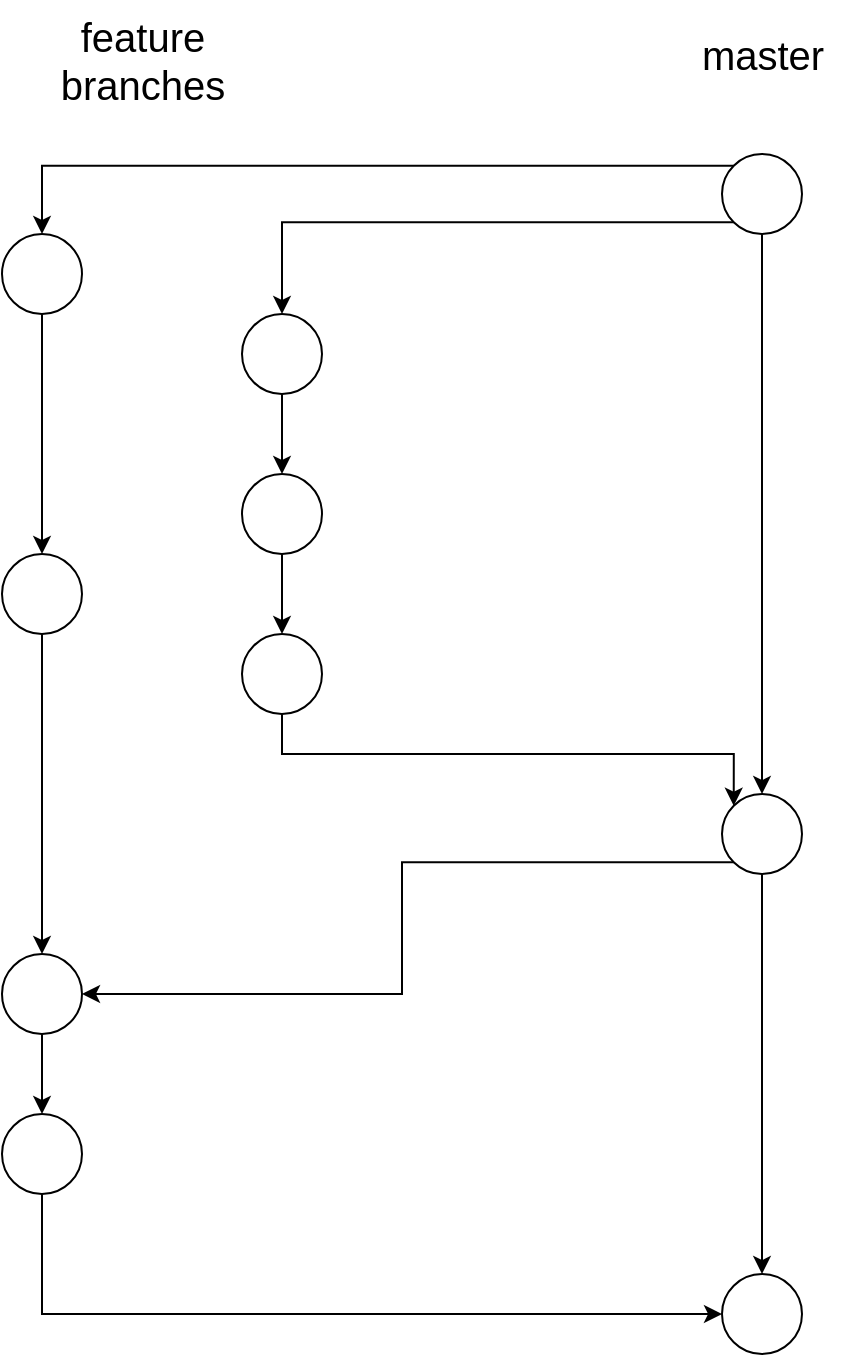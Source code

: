 <mxfile version="24.0.5" type="github">
  <diagram name="Page-1" id="H0OjH0cfv-JAsCDrf4pj">
    <mxGraphModel dx="2019" dy="1148" grid="0" gridSize="10" guides="1" tooltips="1" connect="1" arrows="1" fold="1" page="1" pageScale="1" pageWidth="827" pageHeight="1169" math="0" shadow="0">
      <root>
        <mxCell id="0" />
        <mxCell id="1" parent="0" />
        <mxCell id="etN_t8U25IA5rW1pl0ah-14" style="edgeStyle=orthogonalEdgeStyle;rounded=0;orthogonalLoop=1;jettySize=auto;html=1;exitX=0;exitY=1;exitDx=0;exitDy=0;" edge="1" parent="1" source="etN_t8U25IA5rW1pl0ah-2" target="etN_t8U25IA5rW1pl0ah-5">
          <mxGeometry relative="1" as="geometry" />
        </mxCell>
        <mxCell id="etN_t8U25IA5rW1pl0ah-15" style="edgeStyle=orthogonalEdgeStyle;rounded=0;orthogonalLoop=1;jettySize=auto;html=1;exitX=0;exitY=0;exitDx=0;exitDy=0;entryX=0.5;entryY=0;entryDx=0;entryDy=0;" edge="1" parent="1" source="etN_t8U25IA5rW1pl0ah-2" target="etN_t8U25IA5rW1pl0ah-9">
          <mxGeometry relative="1" as="geometry" />
        </mxCell>
        <mxCell id="etN_t8U25IA5rW1pl0ah-16" style="edgeStyle=orthogonalEdgeStyle;rounded=0;orthogonalLoop=1;jettySize=auto;html=1;exitX=0.5;exitY=1;exitDx=0;exitDy=0;entryX=0.5;entryY=0;entryDx=0;entryDy=0;" edge="1" parent="1" source="etN_t8U25IA5rW1pl0ah-2" target="etN_t8U25IA5rW1pl0ah-8">
          <mxGeometry relative="1" as="geometry" />
        </mxCell>
        <mxCell id="etN_t8U25IA5rW1pl0ah-2" value="" style="ellipse;whiteSpace=wrap;html=1;aspect=fixed;" vertex="1" parent="1">
          <mxGeometry x="560" y="120" width="40" height="40" as="geometry" />
        </mxCell>
        <mxCell id="etN_t8U25IA5rW1pl0ah-3" value="&lt;font style=&quot;font-size: 20px;&quot;&gt;master&lt;/font&gt;" style="text;html=1;align=center;verticalAlign=middle;resizable=0;points=[];autosize=1;strokeColor=none;fillColor=none;" vertex="1" parent="1">
          <mxGeometry x="540" y="50" width="80" height="40" as="geometry" />
        </mxCell>
        <mxCell id="etN_t8U25IA5rW1pl0ah-4" value="&lt;font style=&quot;font-size: 20px;&quot;&gt;feature&lt;/font&gt;&lt;div&gt;&lt;font style=&quot;font-size: 20px;&quot;&gt;branches&lt;/font&gt;&lt;/div&gt;" style="text;html=1;align=center;verticalAlign=middle;resizable=0;points=[];autosize=1;strokeColor=none;fillColor=none;" vertex="1" parent="1">
          <mxGeometry x="215" y="43" width="110" height="60" as="geometry" />
        </mxCell>
        <mxCell id="etN_t8U25IA5rW1pl0ah-18" style="edgeStyle=orthogonalEdgeStyle;rounded=0;orthogonalLoop=1;jettySize=auto;html=1;exitX=0.5;exitY=1;exitDx=0;exitDy=0;entryX=0.5;entryY=0;entryDx=0;entryDy=0;" edge="1" parent="1" source="etN_t8U25IA5rW1pl0ah-5" target="etN_t8U25IA5rW1pl0ah-6">
          <mxGeometry relative="1" as="geometry" />
        </mxCell>
        <mxCell id="etN_t8U25IA5rW1pl0ah-5" value="" style="ellipse;whiteSpace=wrap;html=1;aspect=fixed;" vertex="1" parent="1">
          <mxGeometry x="320" y="200" width="40" height="40" as="geometry" />
        </mxCell>
        <mxCell id="etN_t8U25IA5rW1pl0ah-19" style="edgeStyle=orthogonalEdgeStyle;rounded=0;orthogonalLoop=1;jettySize=auto;html=1;exitX=0.5;exitY=1;exitDx=0;exitDy=0;entryX=0.5;entryY=0;entryDx=0;entryDy=0;" edge="1" parent="1" source="etN_t8U25IA5rW1pl0ah-6" target="etN_t8U25IA5rW1pl0ah-7">
          <mxGeometry relative="1" as="geometry" />
        </mxCell>
        <mxCell id="etN_t8U25IA5rW1pl0ah-6" value="" style="ellipse;whiteSpace=wrap;html=1;aspect=fixed;" vertex="1" parent="1">
          <mxGeometry x="320" y="280" width="40" height="40" as="geometry" />
        </mxCell>
        <mxCell id="etN_t8U25IA5rW1pl0ah-24" style="edgeStyle=orthogonalEdgeStyle;rounded=0;orthogonalLoop=1;jettySize=auto;html=1;exitX=0.5;exitY=1;exitDx=0;exitDy=0;entryX=0;entryY=0;entryDx=0;entryDy=0;" edge="1" parent="1" source="etN_t8U25IA5rW1pl0ah-7" target="etN_t8U25IA5rW1pl0ah-8">
          <mxGeometry relative="1" as="geometry" />
        </mxCell>
        <mxCell id="etN_t8U25IA5rW1pl0ah-7" value="" style="ellipse;whiteSpace=wrap;html=1;aspect=fixed;" vertex="1" parent="1">
          <mxGeometry x="320" y="360" width="40" height="40" as="geometry" />
        </mxCell>
        <mxCell id="etN_t8U25IA5rW1pl0ah-17" style="edgeStyle=orthogonalEdgeStyle;rounded=0;orthogonalLoop=1;jettySize=auto;html=1;exitX=0.5;exitY=1;exitDx=0;exitDy=0;entryX=0.5;entryY=0;entryDx=0;entryDy=0;" edge="1" parent="1" source="etN_t8U25IA5rW1pl0ah-8" target="etN_t8U25IA5rW1pl0ah-13">
          <mxGeometry relative="1" as="geometry" />
        </mxCell>
        <mxCell id="etN_t8U25IA5rW1pl0ah-25" style="edgeStyle=orthogonalEdgeStyle;rounded=0;orthogonalLoop=1;jettySize=auto;html=1;exitX=0;exitY=1;exitDx=0;exitDy=0;entryX=1;entryY=0.5;entryDx=0;entryDy=0;" edge="1" parent="1" source="etN_t8U25IA5rW1pl0ah-8" target="etN_t8U25IA5rW1pl0ah-10">
          <mxGeometry relative="1" as="geometry" />
        </mxCell>
        <mxCell id="etN_t8U25IA5rW1pl0ah-8" value="" style="ellipse;whiteSpace=wrap;html=1;aspect=fixed;" vertex="1" parent="1">
          <mxGeometry x="560" y="440" width="40" height="40" as="geometry" />
        </mxCell>
        <mxCell id="etN_t8U25IA5rW1pl0ah-21" style="edgeStyle=orthogonalEdgeStyle;rounded=0;orthogonalLoop=1;jettySize=auto;html=1;exitX=0.5;exitY=1;exitDx=0;exitDy=0;" edge="1" parent="1" source="etN_t8U25IA5rW1pl0ah-9" target="etN_t8U25IA5rW1pl0ah-11">
          <mxGeometry relative="1" as="geometry" />
        </mxCell>
        <mxCell id="etN_t8U25IA5rW1pl0ah-9" value="" style="ellipse;whiteSpace=wrap;html=1;aspect=fixed;" vertex="1" parent="1">
          <mxGeometry x="200" y="160" width="40" height="40" as="geometry" />
        </mxCell>
        <mxCell id="etN_t8U25IA5rW1pl0ah-26" style="edgeStyle=orthogonalEdgeStyle;rounded=0;orthogonalLoop=1;jettySize=auto;html=1;exitX=0.5;exitY=1;exitDx=0;exitDy=0;entryX=0.5;entryY=0;entryDx=0;entryDy=0;" edge="1" parent="1" source="etN_t8U25IA5rW1pl0ah-10" target="etN_t8U25IA5rW1pl0ah-12">
          <mxGeometry relative="1" as="geometry" />
        </mxCell>
        <mxCell id="etN_t8U25IA5rW1pl0ah-10" value="" style="ellipse;whiteSpace=wrap;html=1;aspect=fixed;" vertex="1" parent="1">
          <mxGeometry x="200" y="520" width="40" height="40" as="geometry" />
        </mxCell>
        <mxCell id="etN_t8U25IA5rW1pl0ah-22" style="edgeStyle=orthogonalEdgeStyle;rounded=0;orthogonalLoop=1;jettySize=auto;html=1;exitX=0.5;exitY=1;exitDx=0;exitDy=0;" edge="1" parent="1" source="etN_t8U25IA5rW1pl0ah-11" target="etN_t8U25IA5rW1pl0ah-10">
          <mxGeometry relative="1" as="geometry" />
        </mxCell>
        <mxCell id="etN_t8U25IA5rW1pl0ah-11" value="" style="ellipse;whiteSpace=wrap;html=1;aspect=fixed;" vertex="1" parent="1">
          <mxGeometry x="200" y="320" width="40" height="40" as="geometry" />
        </mxCell>
        <mxCell id="etN_t8U25IA5rW1pl0ah-27" style="edgeStyle=orthogonalEdgeStyle;rounded=0;orthogonalLoop=1;jettySize=auto;html=1;exitX=0.5;exitY=1;exitDx=0;exitDy=0;entryX=0;entryY=0.5;entryDx=0;entryDy=0;" edge="1" parent="1" source="etN_t8U25IA5rW1pl0ah-12" target="etN_t8U25IA5rW1pl0ah-13">
          <mxGeometry relative="1" as="geometry" />
        </mxCell>
        <mxCell id="etN_t8U25IA5rW1pl0ah-12" value="" style="ellipse;whiteSpace=wrap;html=1;aspect=fixed;" vertex="1" parent="1">
          <mxGeometry x="200" y="600" width="40" height="40" as="geometry" />
        </mxCell>
        <mxCell id="etN_t8U25IA5rW1pl0ah-13" value="" style="ellipse;whiteSpace=wrap;html=1;aspect=fixed;" vertex="1" parent="1">
          <mxGeometry x="560" y="680" width="40" height="40" as="geometry" />
        </mxCell>
      </root>
    </mxGraphModel>
  </diagram>
</mxfile>
